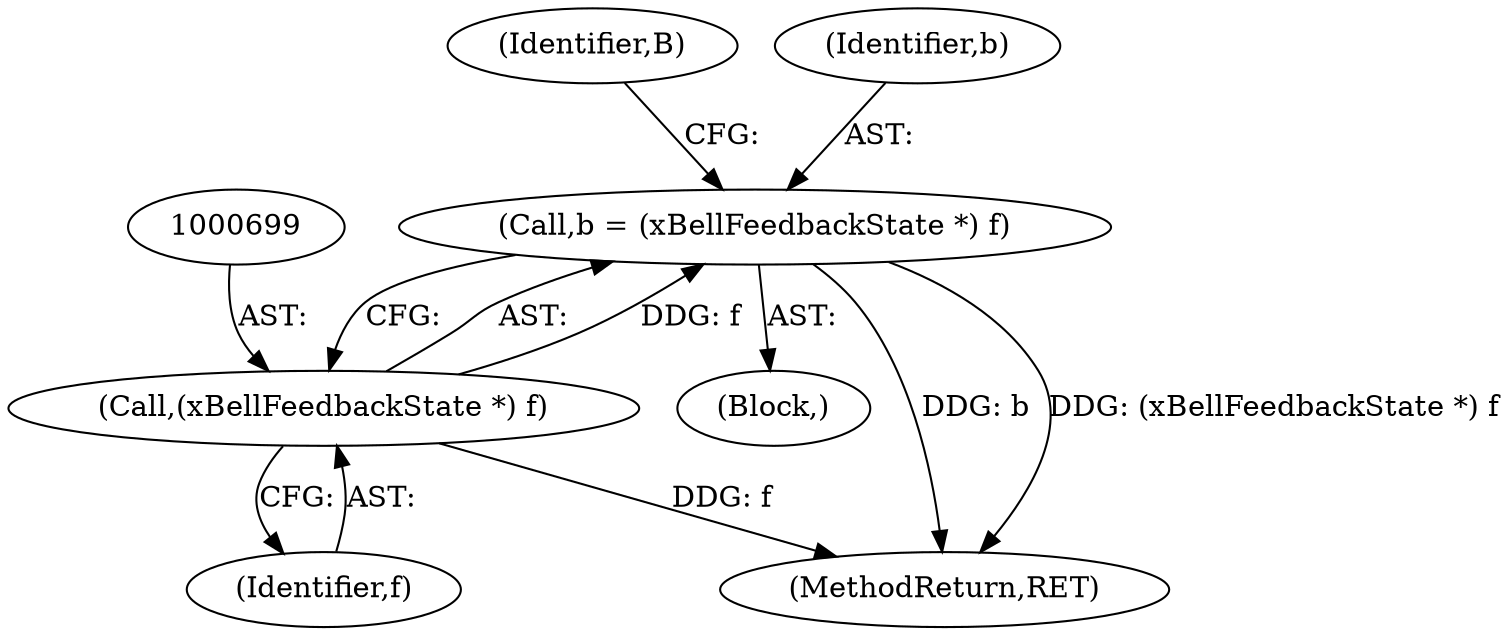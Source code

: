 digraph "0_libXi_19a9cd607de73947fcfb104682f203ffe4e1f4e5_1@pointer" {
"1000696" [label="(Call,b = (xBellFeedbackState *) f)"];
"1000698" [label="(Call,(xBellFeedbackState *) f)"];
"1000696" [label="(Call,b = (xBellFeedbackState *) f)"];
"1000693" [label="(Block,)"];
"1000775" [label="(MethodReturn,RET)"];
"1000702" [label="(Identifier,B)"];
"1000700" [label="(Identifier,f)"];
"1000698" [label="(Call,(xBellFeedbackState *) f)"];
"1000697" [label="(Identifier,b)"];
"1000696" -> "1000693"  [label="AST: "];
"1000696" -> "1000698"  [label="CFG: "];
"1000697" -> "1000696"  [label="AST: "];
"1000698" -> "1000696"  [label="AST: "];
"1000702" -> "1000696"  [label="CFG: "];
"1000696" -> "1000775"  [label="DDG: b"];
"1000696" -> "1000775"  [label="DDG: (xBellFeedbackState *) f"];
"1000698" -> "1000696"  [label="DDG: f"];
"1000698" -> "1000700"  [label="CFG: "];
"1000699" -> "1000698"  [label="AST: "];
"1000700" -> "1000698"  [label="AST: "];
"1000698" -> "1000775"  [label="DDG: f"];
}
